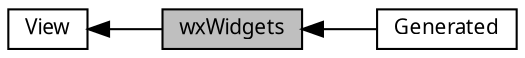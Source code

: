 digraph "wxWidgets"
{
  edge [fontname="Verdana",fontsize="10",labelfontname="Verdana",labelfontsize="10"];
  node [fontname="Verdana",fontsize="10",shape=record];
  rankdir=LR;
  Node2 [label="Generated",height=0.2,width=0.4,color="black", fillcolor="white", style="filled",URL="$group__g_regex_tester_generated_classes.html"];
  Node1 [label="View",height=0.2,width=0.4,color="black", fillcolor="white", style="filled",URL="$group__g_regex_tester_view_classes.html"];
  Node0 [label="wxWidgets",height=0.2,width=0.4,color="black", fillcolor="grey75", style="filled", fontcolor="black"];
  Node1->Node0 [shape=plaintext, dir="back", style="solid"];
  Node0->Node2 [shape=plaintext, dir="back", style="solid"];
}
